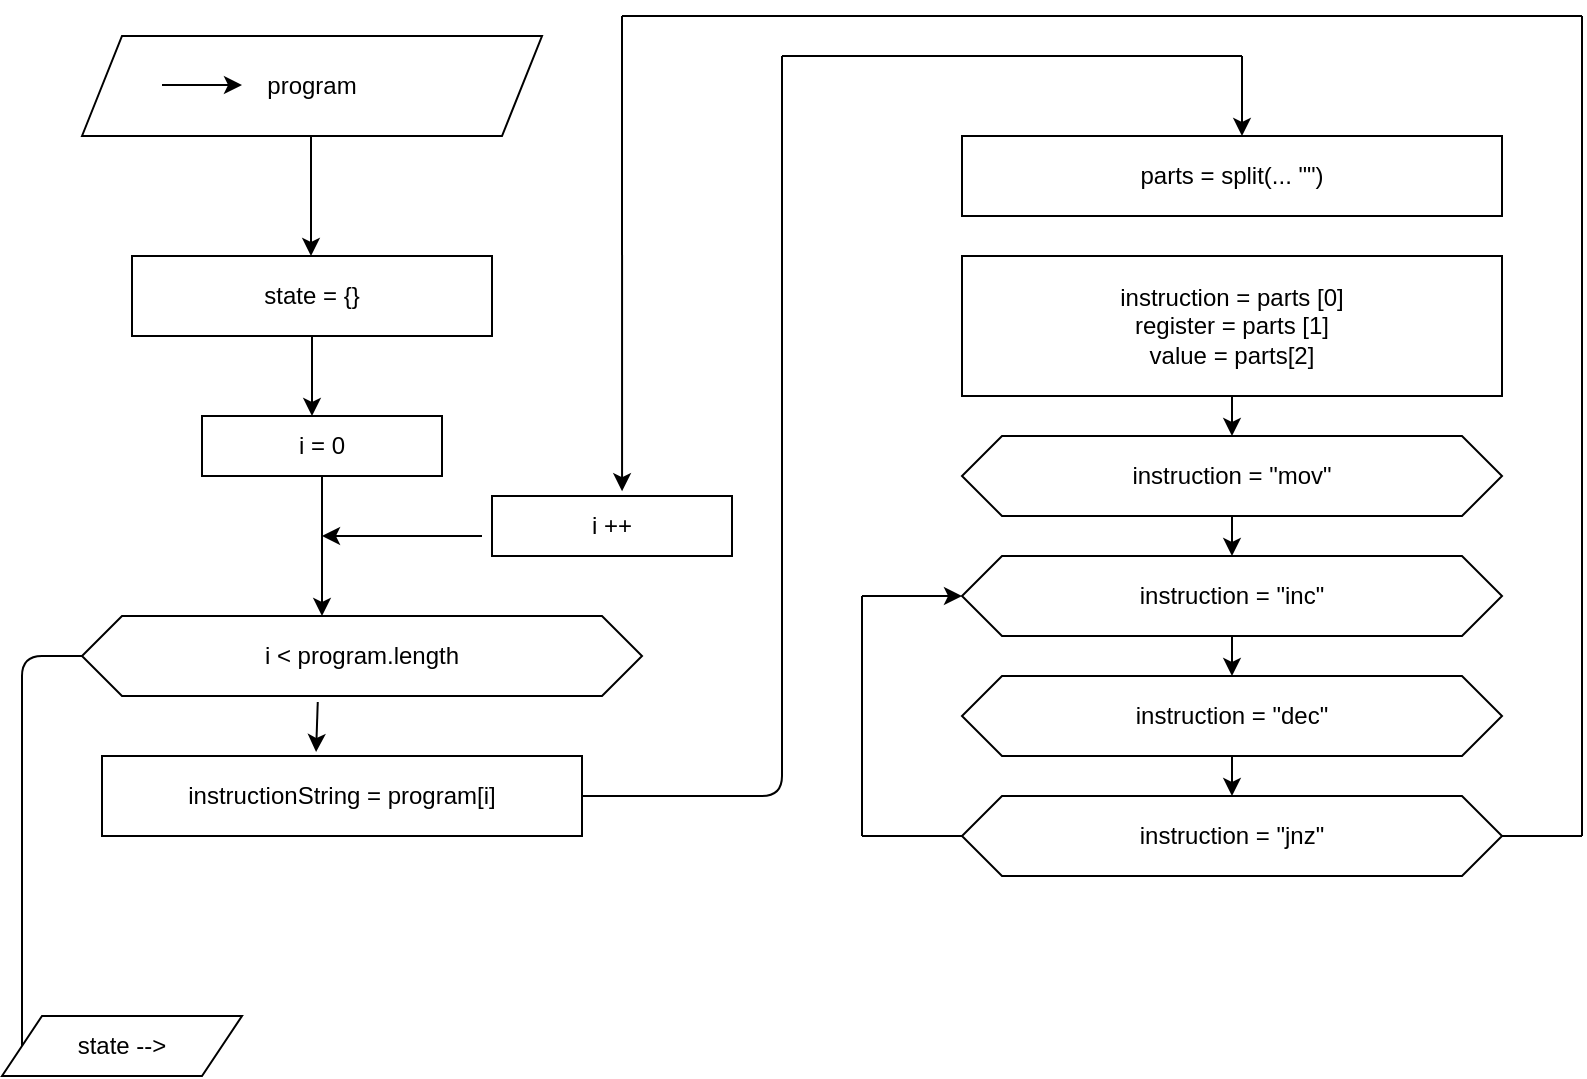 <mxfile version="15.3.0" type="github">
  <diagram id="C8U1jKtIrkukc_wSXPda" name="Page-1">
    <mxGraphModel dx="942" dy="572" grid="1" gridSize="10" guides="1" tooltips="1" connect="1" arrows="1" fold="1" page="1" pageScale="1" pageWidth="827" pageHeight="1169" math="0" shadow="0">
      <root>
        <mxCell id="0" />
        <mxCell id="1" parent="0" />
        <mxCell id="5LOduAdFwIdotgINSPJT-1" value="&lt;div&gt;&lt;br&gt;&lt;/div&gt;&lt;div&gt;program&lt;/div&gt;&lt;div&gt;&lt;br&gt;&lt;/div&gt;" style="shape=parallelogram;perimeter=parallelogramPerimeter;whiteSpace=wrap;html=1;fixedSize=1;" vertex="1" parent="1">
          <mxGeometry x="50" y="30" width="230" height="50" as="geometry" />
        </mxCell>
        <mxCell id="5LOduAdFwIdotgINSPJT-3" value="" style="endArrow=classic;html=1;" edge="1" parent="1">
          <mxGeometry width="50" height="50" relative="1" as="geometry">
            <mxPoint x="90" y="54.5" as="sourcePoint" />
            <mxPoint x="130" y="54.5" as="targetPoint" />
          </mxGeometry>
        </mxCell>
        <mxCell id="5LOduAdFwIdotgINSPJT-4" value="" style="endArrow=classic;html=1;" edge="1" parent="1">
          <mxGeometry width="50" height="50" relative="1" as="geometry">
            <mxPoint x="164.5" y="80" as="sourcePoint" />
            <mxPoint x="164.5" y="140" as="targetPoint" />
            <Array as="points">
              <mxPoint x="164.5" y="110" />
            </Array>
          </mxGeometry>
        </mxCell>
        <mxCell id="5LOduAdFwIdotgINSPJT-5" value="state = {}" style="rounded=0;whiteSpace=wrap;html=1;" vertex="1" parent="1">
          <mxGeometry x="75" y="140" width="180" height="40" as="geometry" />
        </mxCell>
        <mxCell id="5LOduAdFwIdotgINSPJT-6" value="i = 0" style="rounded=0;whiteSpace=wrap;html=1;" vertex="1" parent="1">
          <mxGeometry x="110" y="220" width="120" height="30" as="geometry" />
        </mxCell>
        <mxCell id="5LOduAdFwIdotgINSPJT-7" value="" style="endArrow=classic;html=1;exitX=0.5;exitY=1;exitDx=0;exitDy=0;" edge="1" parent="1" source="5LOduAdFwIdotgINSPJT-5">
          <mxGeometry width="50" height="50" relative="1" as="geometry">
            <mxPoint x="165" y="200" as="sourcePoint" />
            <mxPoint x="165" y="220" as="targetPoint" />
          </mxGeometry>
        </mxCell>
        <mxCell id="5LOduAdFwIdotgINSPJT-9" value="i ++" style="rounded=0;whiteSpace=wrap;html=1;" vertex="1" parent="1">
          <mxGeometry x="255" y="260" width="120" height="30" as="geometry" />
        </mxCell>
        <mxCell id="5LOduAdFwIdotgINSPJT-10" value="" style="endArrow=classic;html=1;exitX=0.5;exitY=1;exitDx=0;exitDy=0;" edge="1" parent="1" source="5LOduAdFwIdotgINSPJT-6">
          <mxGeometry width="50" height="50" relative="1" as="geometry">
            <mxPoint x="140" y="350" as="sourcePoint" />
            <mxPoint x="170" y="320" as="targetPoint" />
          </mxGeometry>
        </mxCell>
        <mxCell id="5LOduAdFwIdotgINSPJT-12" value="i &amp;lt; program.length" style="shape=hexagon;perimeter=hexagonPerimeter2;whiteSpace=wrap;html=1;fixedSize=1;" vertex="1" parent="1">
          <mxGeometry x="50" y="320" width="280" height="40" as="geometry" />
        </mxCell>
        <mxCell id="5LOduAdFwIdotgINSPJT-13" value="instructionString = program[i]" style="rounded=0;whiteSpace=wrap;html=1;" vertex="1" parent="1">
          <mxGeometry x="60" y="390" width="240" height="40" as="geometry" />
        </mxCell>
        <mxCell id="5LOduAdFwIdotgINSPJT-14" value="" style="endArrow=classic;html=1;exitX=0.421;exitY=1.075;exitDx=0;exitDy=0;exitPerimeter=0;entryX=0.446;entryY=-0.05;entryDx=0;entryDy=0;entryPerimeter=0;" edge="1" parent="1" source="5LOduAdFwIdotgINSPJT-12" target="5LOduAdFwIdotgINSPJT-13">
          <mxGeometry width="50" height="50" relative="1" as="geometry">
            <mxPoint x="400" y="310" as="sourcePoint" />
            <mxPoint x="450" y="260" as="targetPoint" />
          </mxGeometry>
        </mxCell>
        <mxCell id="5LOduAdFwIdotgINSPJT-16" value="" style="endArrow=none;html=1;exitX=1;exitY=0.5;exitDx=0;exitDy=0;" edge="1" parent="1" source="5LOduAdFwIdotgINSPJT-13">
          <mxGeometry width="50" height="50" relative="1" as="geometry">
            <mxPoint x="420" y="310" as="sourcePoint" />
            <mxPoint x="400" y="40" as="targetPoint" />
            <Array as="points">
              <mxPoint x="400" y="410" />
            </Array>
          </mxGeometry>
        </mxCell>
        <mxCell id="5LOduAdFwIdotgINSPJT-17" value="" style="endArrow=none;html=1;" edge="1" parent="1">
          <mxGeometry width="50" height="50" relative="1" as="geometry">
            <mxPoint x="400" y="40" as="sourcePoint" />
            <mxPoint x="630" y="40" as="targetPoint" />
          </mxGeometry>
        </mxCell>
        <mxCell id="5LOduAdFwIdotgINSPJT-18" value="" style="endArrow=none;html=1;entryX=0;entryY=0.5;entryDx=0;entryDy=0;" edge="1" parent="1" target="5LOduAdFwIdotgINSPJT-12">
          <mxGeometry width="50" height="50" relative="1" as="geometry">
            <mxPoint x="20" y="540" as="sourcePoint" />
            <mxPoint x="310" y="260" as="targetPoint" />
            <Array as="points">
              <mxPoint x="20" y="340" />
            </Array>
          </mxGeometry>
        </mxCell>
        <mxCell id="5LOduAdFwIdotgINSPJT-19" value="&lt;div&gt;state --&amp;gt;&lt;/div&gt;" style="shape=parallelogram;perimeter=parallelogramPerimeter;whiteSpace=wrap;html=1;fixedSize=1;" vertex="1" parent="1">
          <mxGeometry x="10" y="520" width="120" height="30" as="geometry" />
        </mxCell>
        <mxCell id="5LOduAdFwIdotgINSPJT-20" value="" style="endArrow=classic;html=1;" edge="1" parent="1">
          <mxGeometry width="50" height="50" relative="1" as="geometry">
            <mxPoint x="630" y="40" as="sourcePoint" />
            <mxPoint x="630" y="80" as="targetPoint" />
          </mxGeometry>
        </mxCell>
        <mxCell id="5LOduAdFwIdotgINSPJT-21" value="parts = split(... &quot;&quot;)" style="rounded=0;whiteSpace=wrap;html=1;" vertex="1" parent="1">
          <mxGeometry x="490" y="80" width="270" height="40" as="geometry" />
        </mxCell>
        <mxCell id="5LOduAdFwIdotgINSPJT-24" value="&lt;div&gt;instruction = parts [0]&lt;/div&gt;&lt;div&gt;register = parts [1]&lt;/div&gt;&lt;div&gt;value = parts[2]&lt;br&gt;&lt;/div&gt;" style="rounded=0;whiteSpace=wrap;html=1;" vertex="1" parent="1">
          <mxGeometry x="490" y="140" width="270" height="70" as="geometry" />
        </mxCell>
        <mxCell id="5LOduAdFwIdotgINSPJT-26" value="instruction = &quot;mov&quot;" style="shape=hexagon;perimeter=hexagonPerimeter2;whiteSpace=wrap;html=1;fixedSize=1;" vertex="1" parent="1">
          <mxGeometry x="490" y="230" width="270" height="40" as="geometry" />
        </mxCell>
        <mxCell id="5LOduAdFwIdotgINSPJT-27" value="instruction = &quot;jnz&quot;" style="shape=hexagon;perimeter=hexagonPerimeter2;whiteSpace=wrap;html=1;fixedSize=1;" vertex="1" parent="1">
          <mxGeometry x="490" y="410" width="270" height="40" as="geometry" />
        </mxCell>
        <mxCell id="5LOduAdFwIdotgINSPJT-28" value="instruction = &quot;dec&quot;" style="shape=hexagon;perimeter=hexagonPerimeter2;whiteSpace=wrap;html=1;fixedSize=1;" vertex="1" parent="1">
          <mxGeometry x="490" y="350" width="270" height="40" as="geometry" />
        </mxCell>
        <mxCell id="5LOduAdFwIdotgINSPJT-29" value="instruction = &quot;inc&quot;" style="shape=hexagon;perimeter=hexagonPerimeter2;whiteSpace=wrap;html=1;fixedSize=1;" vertex="1" parent="1">
          <mxGeometry x="490" y="290" width="270" height="40" as="geometry" />
        </mxCell>
        <mxCell id="5LOduAdFwIdotgINSPJT-30" value="" style="endArrow=none;html=1;exitX=0;exitY=0.5;exitDx=0;exitDy=0;" edge="1" parent="1" source="5LOduAdFwIdotgINSPJT-27">
          <mxGeometry width="50" height="50" relative="1" as="geometry">
            <mxPoint x="550" y="350" as="sourcePoint" />
            <mxPoint x="440" y="430" as="targetPoint" />
          </mxGeometry>
        </mxCell>
        <mxCell id="5LOduAdFwIdotgINSPJT-31" value="" style="endArrow=classic;html=1;entryX=0;entryY=0.5;entryDx=0;entryDy=0;" edge="1" parent="1" target="5LOduAdFwIdotgINSPJT-29">
          <mxGeometry width="50" height="50" relative="1" as="geometry">
            <mxPoint x="440" y="310" as="sourcePoint" />
            <mxPoint x="440" y="310" as="targetPoint" />
          </mxGeometry>
        </mxCell>
        <mxCell id="5LOduAdFwIdotgINSPJT-33" value="" style="endArrow=classic;html=1;exitX=0.5;exitY=1;exitDx=0;exitDy=0;entryX=0.5;entryY=0;entryDx=0;entryDy=0;" edge="1" parent="1" source="5LOduAdFwIdotgINSPJT-24" target="5LOduAdFwIdotgINSPJT-26">
          <mxGeometry width="50" height="50" relative="1" as="geometry">
            <mxPoint x="380" y="310" as="sourcePoint" />
            <mxPoint x="430" y="260" as="targetPoint" />
          </mxGeometry>
        </mxCell>
        <mxCell id="5LOduAdFwIdotgINSPJT-34" value="" style="endArrow=classic;html=1;exitX=0.5;exitY=1;exitDx=0;exitDy=0;entryX=0.5;entryY=0;entryDx=0;entryDy=0;" edge="1" parent="1" source="5LOduAdFwIdotgINSPJT-26" target="5LOduAdFwIdotgINSPJT-29">
          <mxGeometry width="50" height="50" relative="1" as="geometry">
            <mxPoint x="380" y="310" as="sourcePoint" />
            <mxPoint x="430" y="260" as="targetPoint" />
          </mxGeometry>
        </mxCell>
        <mxCell id="5LOduAdFwIdotgINSPJT-35" value="" style="endArrow=classic;html=1;exitX=0.5;exitY=1;exitDx=0;exitDy=0;entryX=0.5;entryY=0;entryDx=0;entryDy=0;" edge="1" parent="1" source="5LOduAdFwIdotgINSPJT-29" target="5LOduAdFwIdotgINSPJT-28">
          <mxGeometry width="50" height="50" relative="1" as="geometry">
            <mxPoint x="380" y="310" as="sourcePoint" />
            <mxPoint x="430" y="260" as="targetPoint" />
          </mxGeometry>
        </mxCell>
        <mxCell id="5LOduAdFwIdotgINSPJT-36" value="" style="endArrow=classic;html=1;exitX=0.5;exitY=1;exitDx=0;exitDy=0;entryX=0.5;entryY=0;entryDx=0;entryDy=0;" edge="1" parent="1" source="5LOduAdFwIdotgINSPJT-28" target="5LOduAdFwIdotgINSPJT-27">
          <mxGeometry width="50" height="50" relative="1" as="geometry">
            <mxPoint x="380" y="310" as="sourcePoint" />
            <mxPoint x="430" y="260" as="targetPoint" />
          </mxGeometry>
        </mxCell>
        <mxCell id="5LOduAdFwIdotgINSPJT-37" value="" style="endArrow=none;html=1;" edge="1" parent="1">
          <mxGeometry width="50" height="50" relative="1" as="geometry">
            <mxPoint x="440" y="430" as="sourcePoint" />
            <mxPoint x="440" y="310" as="targetPoint" />
          </mxGeometry>
        </mxCell>
        <mxCell id="5LOduAdFwIdotgINSPJT-41" value="" style="endArrow=none;html=1;" edge="1" parent="1">
          <mxGeometry width="50" height="50" relative="1" as="geometry">
            <mxPoint x="800" y="430" as="sourcePoint" />
            <mxPoint x="800" y="20" as="targetPoint" />
          </mxGeometry>
        </mxCell>
        <mxCell id="5LOduAdFwIdotgINSPJT-42" value="" style="endArrow=none;html=1;" edge="1" parent="1">
          <mxGeometry width="50" height="50" relative="1" as="geometry">
            <mxPoint x="320" y="20" as="sourcePoint" />
            <mxPoint x="800" y="20" as="targetPoint" />
          </mxGeometry>
        </mxCell>
        <mxCell id="5LOduAdFwIdotgINSPJT-43" value="" style="endArrow=none;html=1;exitX=1;exitY=0.5;exitDx=0;exitDy=0;" edge="1" parent="1" source="5LOduAdFwIdotgINSPJT-27">
          <mxGeometry width="50" height="50" relative="1" as="geometry">
            <mxPoint x="380" y="310" as="sourcePoint" />
            <mxPoint x="800" y="430" as="targetPoint" />
          </mxGeometry>
        </mxCell>
        <mxCell id="5LOduAdFwIdotgINSPJT-44" value="" style="endArrow=classic;html=1;entryX=0.542;entryY=-0.08;entryDx=0;entryDy=0;entryPerimeter=0;" edge="1" parent="1" target="5LOduAdFwIdotgINSPJT-9">
          <mxGeometry width="50" height="50" relative="1" as="geometry">
            <mxPoint x="320" y="20" as="sourcePoint" />
            <mxPoint x="320" y="240" as="targetPoint" />
          </mxGeometry>
        </mxCell>
        <mxCell id="5LOduAdFwIdotgINSPJT-45" value="" style="endArrow=classic;html=1;" edge="1" parent="1">
          <mxGeometry width="50" height="50" relative="1" as="geometry">
            <mxPoint x="250" y="280" as="sourcePoint" />
            <mxPoint x="170" y="280" as="targetPoint" />
          </mxGeometry>
        </mxCell>
      </root>
    </mxGraphModel>
  </diagram>
</mxfile>
